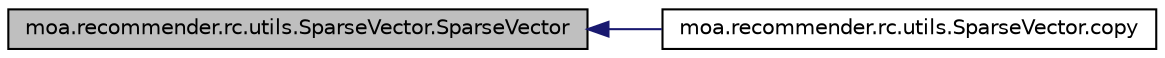 digraph G
{
  edge [fontname="Helvetica",fontsize="10",labelfontname="Helvetica",labelfontsize="10"];
  node [fontname="Helvetica",fontsize="10",shape=record];
  rankdir=LR;
  Node1 [label="moa.recommender.rc.utils.SparseVector.SparseVector",height=0.2,width=0.4,color="black", fillcolor="grey75", style="filled" fontcolor="black"];
  Node1 -> Node2 [dir=back,color="midnightblue",fontsize="10",style="solid",fontname="Helvetica"];
  Node2 [label="moa.recommender.rc.utils.SparseVector.copy",height=0.2,width=0.4,color="black", fillcolor="white", style="filled",URL="$classmoa_1_1recommender_1_1rc_1_1utils_1_1SparseVector.html#a3e1386993c54ebc60411cd0e4cabde70"];
}
